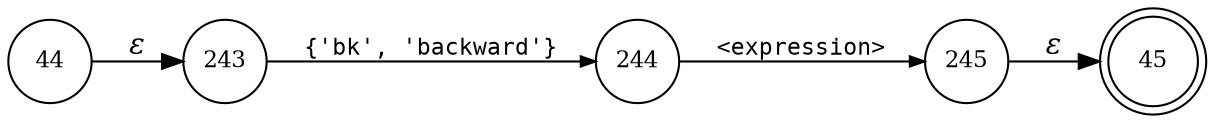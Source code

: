 digraph ATN {
rankdir=LR;
s45[fontsize=11, label="45", shape=doublecircle, fixedsize=true, width=.6];
s243[fontsize=11,label="243", shape=circle, fixedsize=true, width=.55, peripheries=1];
s244[fontsize=11,label="244", shape=circle, fixedsize=true, width=.55, peripheries=1];
s245[fontsize=11,label="245", shape=circle, fixedsize=true, width=.55, peripheries=1];
s44[fontsize=11,label="44", shape=circle, fixedsize=true, width=.55, peripheries=1];
s44 -> s243 [fontname="Times-Italic", label="&epsilon;"];
s243 -> s244 [fontsize=11, fontname="Courier", arrowsize=.7, label = "{'bk', 'backward'}", arrowhead = normal];
s244 -> s245 [fontsize=11, fontname="Courier", arrowsize=.7, label = "<expression>", arrowhead = normal];
s245 -> s45 [fontname="Times-Italic", label="&epsilon;"];
}
